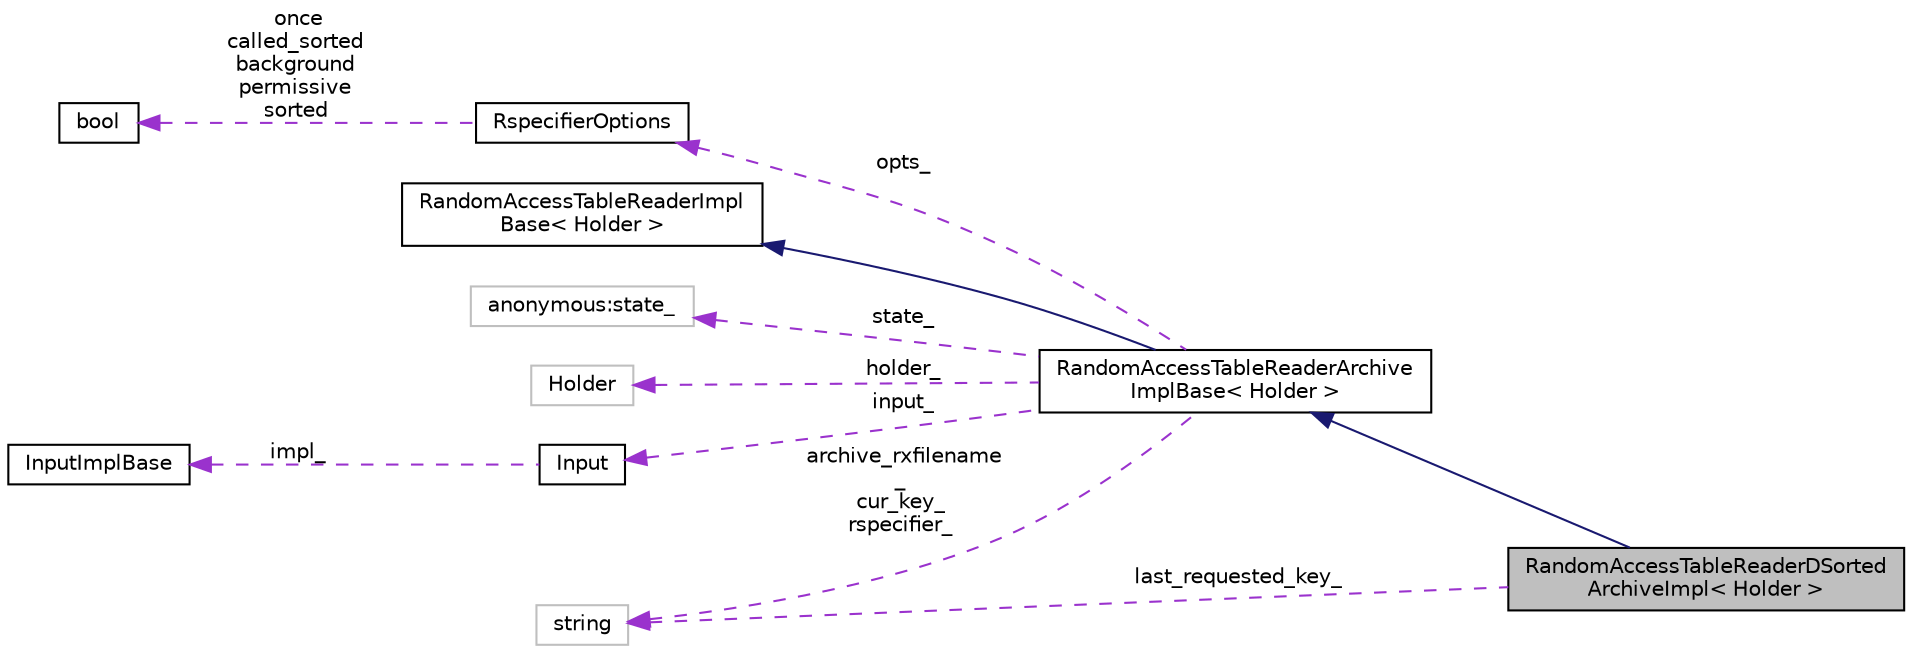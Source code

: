 digraph "RandomAccessTableReaderDSortedArchiveImpl&lt; Holder &gt;"
{
  edge [fontname="Helvetica",fontsize="10",labelfontname="Helvetica",labelfontsize="10"];
  node [fontname="Helvetica",fontsize="10",shape=record];
  rankdir="LR";
  Node3 [label="RandomAccessTableReaderDSorted\lArchiveImpl\< Holder \>",height=0.2,width=0.4,color="black", fillcolor="grey75", style="filled", fontcolor="black"];
  Node4 -> Node3 [dir="back",color="midnightblue",fontsize="10",style="solid",fontname="Helvetica"];
  Node4 [label="RandomAccessTableReaderArchive\lImplBase\< Holder \>",height=0.2,width=0.4,color="black", fillcolor="white", style="filled",URL="$classkaldi_1_1RandomAccessTableReaderArchiveImplBase.html"];
  Node5 -> Node4 [dir="back",color="midnightblue",fontsize="10",style="solid",fontname="Helvetica"];
  Node5 [label="RandomAccessTableReaderImpl\lBase\< Holder \>",height=0.2,width=0.4,color="black", fillcolor="white", style="filled",URL="$classkaldi_1_1RandomAccessTableReaderImplBase.html"];
  Node6 -> Node4 [dir="back",color="darkorchid3",fontsize="10",style="dashed",label=" state_" ,fontname="Helvetica"];
  Node6 [label="anonymous:state_",height=0.2,width=0.4,color="grey75", fillcolor="white", style="filled"];
  Node7 -> Node4 [dir="back",color="darkorchid3",fontsize="10",style="dashed",label=" holder_" ,fontname="Helvetica"];
  Node7 [label="Holder",height=0.2,width=0.4,color="grey75", fillcolor="white", style="filled"];
  Node8 -> Node4 [dir="back",color="darkorchid3",fontsize="10",style="dashed",label=" archive_rxfilename\l_\ncur_key_\nrspecifier_" ,fontname="Helvetica"];
  Node8 [label="string",height=0.2,width=0.4,color="grey75", fillcolor="white", style="filled"];
  Node9 -> Node4 [dir="back",color="darkorchid3",fontsize="10",style="dashed",label=" input_" ,fontname="Helvetica"];
  Node9 [label="Input",height=0.2,width=0.4,color="black", fillcolor="white", style="filled",URL="$classkaldi_1_1Input.html"];
  Node10 -> Node9 [dir="back",color="darkorchid3",fontsize="10",style="dashed",label=" impl_" ,fontname="Helvetica"];
  Node10 [label="InputImplBase",height=0.2,width=0.4,color="black", fillcolor="white", style="filled",URL="$classkaldi_1_1InputImplBase.html"];
  Node11 -> Node4 [dir="back",color="darkorchid3",fontsize="10",style="dashed",label=" opts_" ,fontname="Helvetica"];
  Node11 [label="RspecifierOptions",height=0.2,width=0.4,color="black", fillcolor="white", style="filled",URL="$structkaldi_1_1RspecifierOptions.html"];
  Node12 -> Node11 [dir="back",color="darkorchid3",fontsize="10",style="dashed",label=" once\ncalled_sorted\nbackground\npermissive\nsorted" ,fontname="Helvetica"];
  Node12 [label="bool",height=0.2,width=0.4,color="black", fillcolor="white", style="filled",URL="$classbool.html"];
  Node8 -> Node3 [dir="back",color="darkorchid3",fontsize="10",style="dashed",label=" last_requested_key_" ,fontname="Helvetica"];
}
